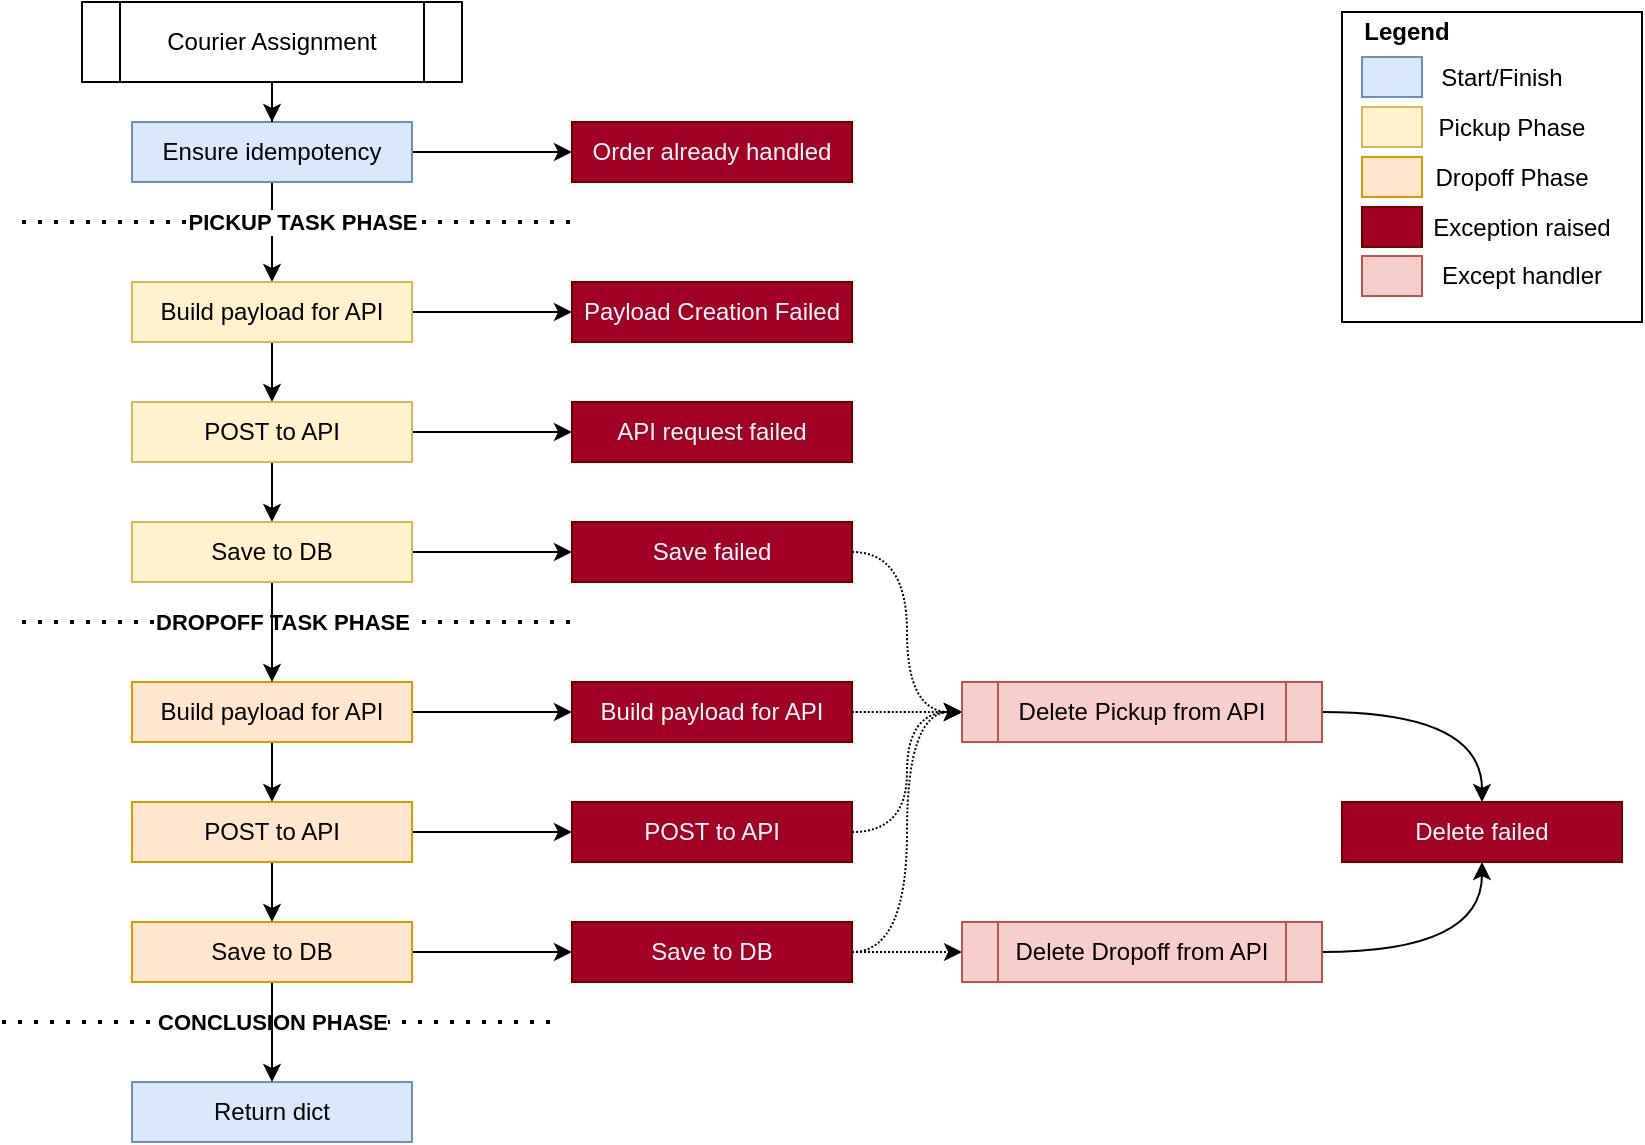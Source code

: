 <mxfile>
    <diagram id="gl8N5pGUyGBdX-o7SP47" name="Page-1">
        <mxGraphModel dx="759" dy="624" grid="1" gridSize="10" guides="1" tooltips="1" connect="1" arrows="1" fold="1" page="1" pageScale="1" pageWidth="850" pageHeight="1100" math="0" shadow="0">
            <root>
                <mxCell id="0"/>
                <mxCell id="1" parent="0"/>
                <mxCell id="8" value="" style="edgeStyle=orthogonalEdgeStyle;rounded=0;orthogonalLoop=1;jettySize=auto;html=1;" edge="1" parent="1" source="2" target="7">
                    <mxGeometry relative="1" as="geometry"/>
                </mxCell>
                <mxCell id="25" value="" style="edgeStyle=orthogonalEdgeStyle;rounded=0;orthogonalLoop=1;jettySize=auto;html=1;" edge="1" parent="1" source="2" target="24">
                    <mxGeometry relative="1" as="geometry"/>
                </mxCell>
                <mxCell id="2" value="Ensure idempotency" style="whiteSpace=wrap;html=1;fillColor=#dae8fc;strokeColor=#6c8ebf;" vertex="1" parent="1">
                    <mxGeometry x="75" y="80" width="140" height="30" as="geometry"/>
                </mxCell>
                <mxCell id="4" style="edgeStyle=orthogonalEdgeStyle;rounded=0;orthogonalLoop=1;jettySize=auto;html=1;entryX=0.5;entryY=0;entryDx=0;entryDy=0;" edge="1" parent="1" source="3" target="2">
                    <mxGeometry relative="1" as="geometry"/>
                </mxCell>
                <mxCell id="3" value="Courier Assignment" style="shape=process;whiteSpace=wrap;html=1;backgroundOutline=1;" vertex="1" parent="1">
                    <mxGeometry x="50" y="20" width="190" height="40" as="geometry"/>
                </mxCell>
                <mxCell id="5" value="" style="endArrow=none;dashed=1;html=1;dashPattern=1 3;strokeWidth=2;" edge="1" parent="1">
                    <mxGeometry width="50" height="50" relative="1" as="geometry">
                        <mxPoint x="20" y="130" as="sourcePoint"/>
                        <mxPoint x="300" y="130" as="targetPoint"/>
                    </mxGeometry>
                </mxCell>
                <mxCell id="6" value="&lt;b&gt;PICKUP TASK PHASE&lt;/b&gt;" style="edgeLabel;html=1;align=center;verticalAlign=middle;resizable=0;points=[];" vertex="1" connectable="0" parent="5">
                    <mxGeometry x="0.192" relative="1" as="geometry">
                        <mxPoint x="-27" as="offset"/>
                    </mxGeometry>
                </mxCell>
                <mxCell id="10" value="" style="edgeStyle=orthogonalEdgeStyle;rounded=0;orthogonalLoop=1;jettySize=auto;html=1;" edge="1" parent="1" source="7" target="9">
                    <mxGeometry relative="1" as="geometry"/>
                </mxCell>
                <mxCell id="27" value="" style="edgeStyle=orthogonalEdgeStyle;rounded=0;orthogonalLoop=1;jettySize=auto;html=1;" edge="1" parent="1" source="7" target="26">
                    <mxGeometry relative="1" as="geometry"/>
                </mxCell>
                <mxCell id="7" value="Build payload for API" style="whiteSpace=wrap;html=1;fillColor=#fff2cc;strokeColor=#d6b656;" vertex="1" parent="1">
                    <mxGeometry x="75" y="160" width="140" height="30" as="geometry"/>
                </mxCell>
                <mxCell id="29" value="" style="edgeStyle=orthogonalEdgeStyle;rounded=0;orthogonalLoop=1;jettySize=auto;html=1;" edge="1" parent="1" source="9" target="28">
                    <mxGeometry relative="1" as="geometry"/>
                </mxCell>
                <mxCell id="31" value="" style="edgeStyle=orthogonalEdgeStyle;rounded=0;orthogonalLoop=1;jettySize=auto;html=1;" edge="1" parent="1" source="9" target="30">
                    <mxGeometry relative="1" as="geometry"/>
                </mxCell>
                <mxCell id="9" value="POST to API" style="whiteSpace=wrap;html=1;fillColor=#fff2cc;strokeColor=#d6b656;" vertex="1" parent="1">
                    <mxGeometry x="75" y="220" width="140" height="30" as="geometry"/>
                </mxCell>
                <mxCell id="16" value="" style="edgeStyle=orthogonalEdgeStyle;rounded=0;orthogonalLoop=1;jettySize=auto;html=1;" edge="1" parent="1" source="13" target="15">
                    <mxGeometry relative="1" as="geometry"/>
                </mxCell>
                <mxCell id="43" value="" style="edgeStyle=orthogonalEdgeStyle;rounded=0;orthogonalLoop=1;jettySize=auto;html=1;" edge="1" parent="1" source="13" target="42">
                    <mxGeometry relative="1" as="geometry"/>
                </mxCell>
                <mxCell id="13" value="Build payload for API" style="whiteSpace=wrap;html=1;fillColor=#ffe6cc;strokeColor=#d79b00;" vertex="1" parent="1">
                    <mxGeometry x="75" y="360" width="140" height="30" as="geometry"/>
                </mxCell>
                <mxCell id="36" value="" style="edgeStyle=orthogonalEdgeStyle;rounded=0;orthogonalLoop=1;jettySize=auto;html=1;" edge="1" parent="1" source="15" target="35">
                    <mxGeometry relative="1" as="geometry"/>
                </mxCell>
                <mxCell id="45" value="" style="edgeStyle=orthogonalEdgeStyle;rounded=0;orthogonalLoop=1;jettySize=auto;html=1;" edge="1" parent="1" source="15" target="44">
                    <mxGeometry relative="1" as="geometry"/>
                </mxCell>
                <mxCell id="15" value="POST to API" style="whiteSpace=wrap;html=1;fillColor=#ffe6cc;strokeColor=#d79b00;" vertex="1" parent="1">
                    <mxGeometry x="75" y="420" width="140" height="30" as="geometry"/>
                </mxCell>
                <mxCell id="17" value="Return dict" style="whiteSpace=wrap;html=1;fillColor=#dae8fc;strokeColor=#6c8ebf;" vertex="1" parent="1">
                    <mxGeometry x="75" y="560" width="140" height="30" as="geometry"/>
                </mxCell>
                <mxCell id="19" value="" style="endArrow=none;dashed=1;html=1;dashPattern=1 3;strokeWidth=2;" edge="1" parent="1">
                    <mxGeometry width="50" height="50" relative="1" as="geometry">
                        <mxPoint x="20" y="330" as="sourcePoint"/>
                        <mxPoint x="300" y="330" as="targetPoint"/>
                    </mxGeometry>
                </mxCell>
                <mxCell id="20" value="&lt;b&gt;DROPOFF TASK PHASE&lt;/b&gt;" style="edgeLabel;html=1;align=center;verticalAlign=middle;resizable=0;points=[];" vertex="1" connectable="0" parent="19">
                    <mxGeometry x="0.192" relative="1" as="geometry">
                        <mxPoint x="-37" as="offset"/>
                    </mxGeometry>
                </mxCell>
                <mxCell id="21" value="" style="endArrow=none;dashed=1;html=1;dashPattern=1 3;strokeWidth=2;" edge="1" parent="1">
                    <mxGeometry width="50" height="50" relative="1" as="geometry">
                        <mxPoint x="10" y="530" as="sourcePoint"/>
                        <mxPoint x="290" y="530" as="targetPoint"/>
                    </mxGeometry>
                </mxCell>
                <mxCell id="22" value="&lt;b style=&quot;background-color: rgb(255 , 255 , 255)&quot;&gt;CONCLUSION PHASE&lt;/b&gt;" style="edgeLabel;html=1;align=center;verticalAlign=middle;resizable=0;points=[];" vertex="1" connectable="0" parent="21">
                    <mxGeometry x="0.192" relative="1" as="geometry">
                        <mxPoint x="-32" as="offset"/>
                    </mxGeometry>
                </mxCell>
                <mxCell id="24" value="Order already handled" style="whiteSpace=wrap;html=1;fillColor=#a20025;strokeColor=#6F0000;fontColor=#ffffff;" vertex="1" parent="1">
                    <mxGeometry x="295" y="80" width="140" height="30" as="geometry"/>
                </mxCell>
                <mxCell id="26" value="Payload Creation Failed" style="whiteSpace=wrap;html=1;fillColor=#a20025;strokeColor=#6F0000;fontColor=#ffffff;" vertex="1" parent="1">
                    <mxGeometry x="295" y="160" width="140" height="30" as="geometry"/>
                </mxCell>
                <mxCell id="28" value="API request failed" style="whiteSpace=wrap;html=1;fillColor=#a20025;strokeColor=#6F0000;fontColor=#ffffff;" vertex="1" parent="1">
                    <mxGeometry x="295" y="220" width="140" height="30" as="geometry"/>
                </mxCell>
                <mxCell id="32" style="edgeStyle=orthogonalEdgeStyle;rounded=0;orthogonalLoop=1;jettySize=auto;html=1;entryX=0.5;entryY=0;entryDx=0;entryDy=0;" edge="1" parent="1" source="30" target="13">
                    <mxGeometry relative="1" as="geometry"/>
                </mxCell>
                <mxCell id="39" value="" style="edgeStyle=orthogonalEdgeStyle;rounded=0;orthogonalLoop=1;jettySize=auto;html=1;" edge="1" parent="1" source="30" target="38">
                    <mxGeometry relative="1" as="geometry"/>
                </mxCell>
                <mxCell id="30" value="Save to DB" style="whiteSpace=wrap;html=1;fillColor=#fff2cc;strokeColor=#d6b656;" vertex="1" parent="1">
                    <mxGeometry x="75" y="280" width="140" height="30" as="geometry"/>
                </mxCell>
                <mxCell id="37" value="" style="edgeStyle=orthogonalEdgeStyle;rounded=0;orthogonalLoop=1;jettySize=auto;html=1;" edge="1" parent="1" source="35" target="17">
                    <mxGeometry relative="1" as="geometry"/>
                </mxCell>
                <mxCell id="47" value="" style="edgeStyle=orthogonalEdgeStyle;rounded=0;orthogonalLoop=1;jettySize=auto;html=1;" edge="1" parent="1" source="35" target="46">
                    <mxGeometry relative="1" as="geometry"/>
                </mxCell>
                <mxCell id="35" value="Save to DB" style="whiteSpace=wrap;html=1;fillColor=#ffe6cc;strokeColor=#d79b00;" vertex="1" parent="1">
                    <mxGeometry x="75" y="480" width="140" height="30" as="geometry"/>
                </mxCell>
                <mxCell id="52" style="edgeStyle=orthogonalEdgeStyle;rounded=0;orthogonalLoop=1;jettySize=auto;html=1;entryX=0;entryY=0.5;entryDx=0;entryDy=0;curved=1;dashed=1;dashPattern=1 1;" edge="1" parent="1" source="38" target="50">
                    <mxGeometry relative="1" as="geometry"/>
                </mxCell>
                <mxCell id="38" value="Save failed" style="whiteSpace=wrap;html=1;fillColor=#a20025;strokeColor=#6F0000;fontColor=#ffffff;" vertex="1" parent="1">
                    <mxGeometry x="295" y="280" width="140" height="30" as="geometry"/>
                </mxCell>
                <mxCell id="53" style="edgeStyle=orthogonalEdgeStyle;rounded=0;orthogonalLoop=1;jettySize=auto;html=1;entryX=0;entryY=0.5;entryDx=0;entryDy=0;curved=1;dashed=1;dashPattern=1 1;" edge="1" parent="1" source="42" target="50">
                    <mxGeometry relative="1" as="geometry"/>
                </mxCell>
                <mxCell id="42" value="Build payload for API" style="whiteSpace=wrap;html=1;fillColor=#a20025;strokeColor=#6F0000;fontColor=#ffffff;" vertex="1" parent="1">
                    <mxGeometry x="295" y="360" width="140" height="30" as="geometry"/>
                </mxCell>
                <mxCell id="54" style="edgeStyle=orthogonalEdgeStyle;rounded=0;orthogonalLoop=1;jettySize=auto;html=1;entryX=0;entryY=0.5;entryDx=0;entryDy=0;curved=1;dashed=1;dashPattern=1 1;" edge="1" parent="1" source="44" target="50">
                    <mxGeometry relative="1" as="geometry"/>
                </mxCell>
                <mxCell id="44" value="POST to API" style="whiteSpace=wrap;html=1;fillColor=#a20025;strokeColor=#6F0000;fontColor=#ffffff;" vertex="1" parent="1">
                    <mxGeometry x="295" y="420" width="140" height="30" as="geometry"/>
                </mxCell>
                <mxCell id="55" style="edgeStyle=orthogonalEdgeStyle;rounded=0;orthogonalLoop=1;jettySize=auto;html=1;entryX=0;entryY=0.5;entryDx=0;entryDy=0;dashed=1;dashPattern=1 1;" edge="1" parent="1" source="46" target="51">
                    <mxGeometry relative="1" as="geometry"/>
                </mxCell>
                <mxCell id="56" style="edgeStyle=orthogonalEdgeStyle;curved=1;rounded=0;orthogonalLoop=1;jettySize=auto;html=1;entryX=0;entryY=0.5;entryDx=0;entryDy=0;dashed=1;dashPattern=1 1;" edge="1" parent="1" source="46" target="50">
                    <mxGeometry relative="1" as="geometry"/>
                </mxCell>
                <mxCell id="46" value="Save to DB" style="whiteSpace=wrap;html=1;fillColor=#a20025;strokeColor=#6F0000;fontColor=#ffffff;" vertex="1" parent="1">
                    <mxGeometry x="295" y="480" width="140" height="30" as="geometry"/>
                </mxCell>
                <mxCell id="58" style="edgeStyle=orthogonalEdgeStyle;curved=1;rounded=0;orthogonalLoop=1;jettySize=auto;html=1;entryX=0.5;entryY=0;entryDx=0;entryDy=0;" edge="1" parent="1" source="50" target="57">
                    <mxGeometry relative="1" as="geometry"/>
                </mxCell>
                <mxCell id="50" value="Delete Pickup from API" style="shape=process;whiteSpace=wrap;html=1;backgroundOutline=1;fillColor=#f8cecc;strokeColor=#b85450;" vertex="1" parent="1">
                    <mxGeometry x="490" y="360" width="180" height="30" as="geometry"/>
                </mxCell>
                <mxCell id="59" style="edgeStyle=orthogonalEdgeStyle;curved=1;rounded=0;orthogonalLoop=1;jettySize=auto;html=1;entryX=0.5;entryY=1;entryDx=0;entryDy=0;" edge="1" parent="1" source="51" target="57">
                    <mxGeometry relative="1" as="geometry"/>
                </mxCell>
                <mxCell id="51" value="Delete Dropoff from API" style="shape=process;whiteSpace=wrap;html=1;backgroundOutline=1;fillColor=#f8cecc;strokeColor=#b85450;" vertex="1" parent="1">
                    <mxGeometry x="490" y="480" width="180" height="30" as="geometry"/>
                </mxCell>
                <mxCell id="57" value="Delete failed" style="whiteSpace=wrap;html=1;fillColor=#a20025;strokeColor=#6F0000;fontColor=#ffffff;" vertex="1" parent="1">
                    <mxGeometry x="680" y="420" width="140" height="30" as="geometry"/>
                </mxCell>
                <mxCell id="83" value="" style="group" vertex="1" connectable="0" parent="1">
                    <mxGeometry x="680" y="25" width="150" height="155" as="geometry"/>
                </mxCell>
                <mxCell id="71" value="" style="rounded=0;whiteSpace=wrap;html=1;" vertex="1" parent="83">
                    <mxGeometry width="150" height="155" as="geometry"/>
                </mxCell>
                <mxCell id="72" value="" style="rounded=0;whiteSpace=wrap;html=1;fillColor=#dae8fc;strokeColor=#6c8ebf;" vertex="1" parent="83">
                    <mxGeometry x="10" y="22.5" width="30" height="20" as="geometry"/>
                </mxCell>
                <mxCell id="73" value="Start/Finish" style="text;html=1;strokeColor=none;fillColor=none;align=center;verticalAlign=middle;whiteSpace=wrap;rounded=0;" vertex="1" parent="83">
                    <mxGeometry x="40" y="22.5" width="80" height="20" as="geometry"/>
                </mxCell>
                <mxCell id="74" value="" style="rounded=0;whiteSpace=wrap;html=1;fillColor=#fff2cc;strokeColor=#d6b656;" vertex="1" parent="83">
                    <mxGeometry x="10" y="47.5" width="30" height="20" as="geometry"/>
                </mxCell>
                <mxCell id="75" value="Pickup Phase" style="text;html=1;strokeColor=none;fillColor=none;align=center;verticalAlign=middle;whiteSpace=wrap;rounded=0;" vertex="1" parent="83">
                    <mxGeometry x="40" y="47.5" width="90" height="20" as="geometry"/>
                </mxCell>
                <mxCell id="76" value="" style="rounded=0;whiteSpace=wrap;html=1;fillColor=#ffe6cc;strokeColor=#d79b00;" vertex="1" parent="83">
                    <mxGeometry x="10" y="72.5" width="30" height="20" as="geometry"/>
                </mxCell>
                <mxCell id="77" value="Dropoff Phase" style="text;html=1;strokeColor=none;fillColor=none;align=center;verticalAlign=middle;whiteSpace=wrap;rounded=0;" vertex="1" parent="83">
                    <mxGeometry x="40" y="72.5" width="90" height="20" as="geometry"/>
                </mxCell>
                <mxCell id="78" value="" style="rounded=0;whiteSpace=wrap;html=1;fillColor=#a20025;strokeColor=#6F0000;fontColor=#ffffff;" vertex="1" parent="83">
                    <mxGeometry x="10" y="97.5" width="30" height="20" as="geometry"/>
                </mxCell>
                <mxCell id="79" value="Exception raised" style="text;html=1;strokeColor=none;fillColor=none;align=center;verticalAlign=middle;whiteSpace=wrap;rounded=0;" vertex="1" parent="83">
                    <mxGeometry x="40" y="97.5" width="100" height="20" as="geometry"/>
                </mxCell>
                <mxCell id="80" value="&lt;b&gt;Legend&lt;/b&gt;" style="text;html=1;strokeColor=none;fillColor=none;align=center;verticalAlign=middle;whiteSpace=wrap;rounded=0;" vertex="1" parent="83">
                    <mxGeometry width="65" height="20" as="geometry"/>
                </mxCell>
                <mxCell id="81" value="" style="rounded=0;whiteSpace=wrap;html=1;fillColor=#f8cecc;strokeColor=#b85450;" vertex="1" parent="83">
                    <mxGeometry x="10" y="122" width="30" height="20" as="geometry"/>
                </mxCell>
                <mxCell id="82" value="Except handler" style="text;html=1;strokeColor=none;fillColor=none;align=center;verticalAlign=middle;whiteSpace=wrap;rounded=0;" vertex="1" parent="83">
                    <mxGeometry x="40" y="122" width="100" height="20" as="geometry"/>
                </mxCell>
            </root>
        </mxGraphModel>
    </diagram>
</mxfile>
